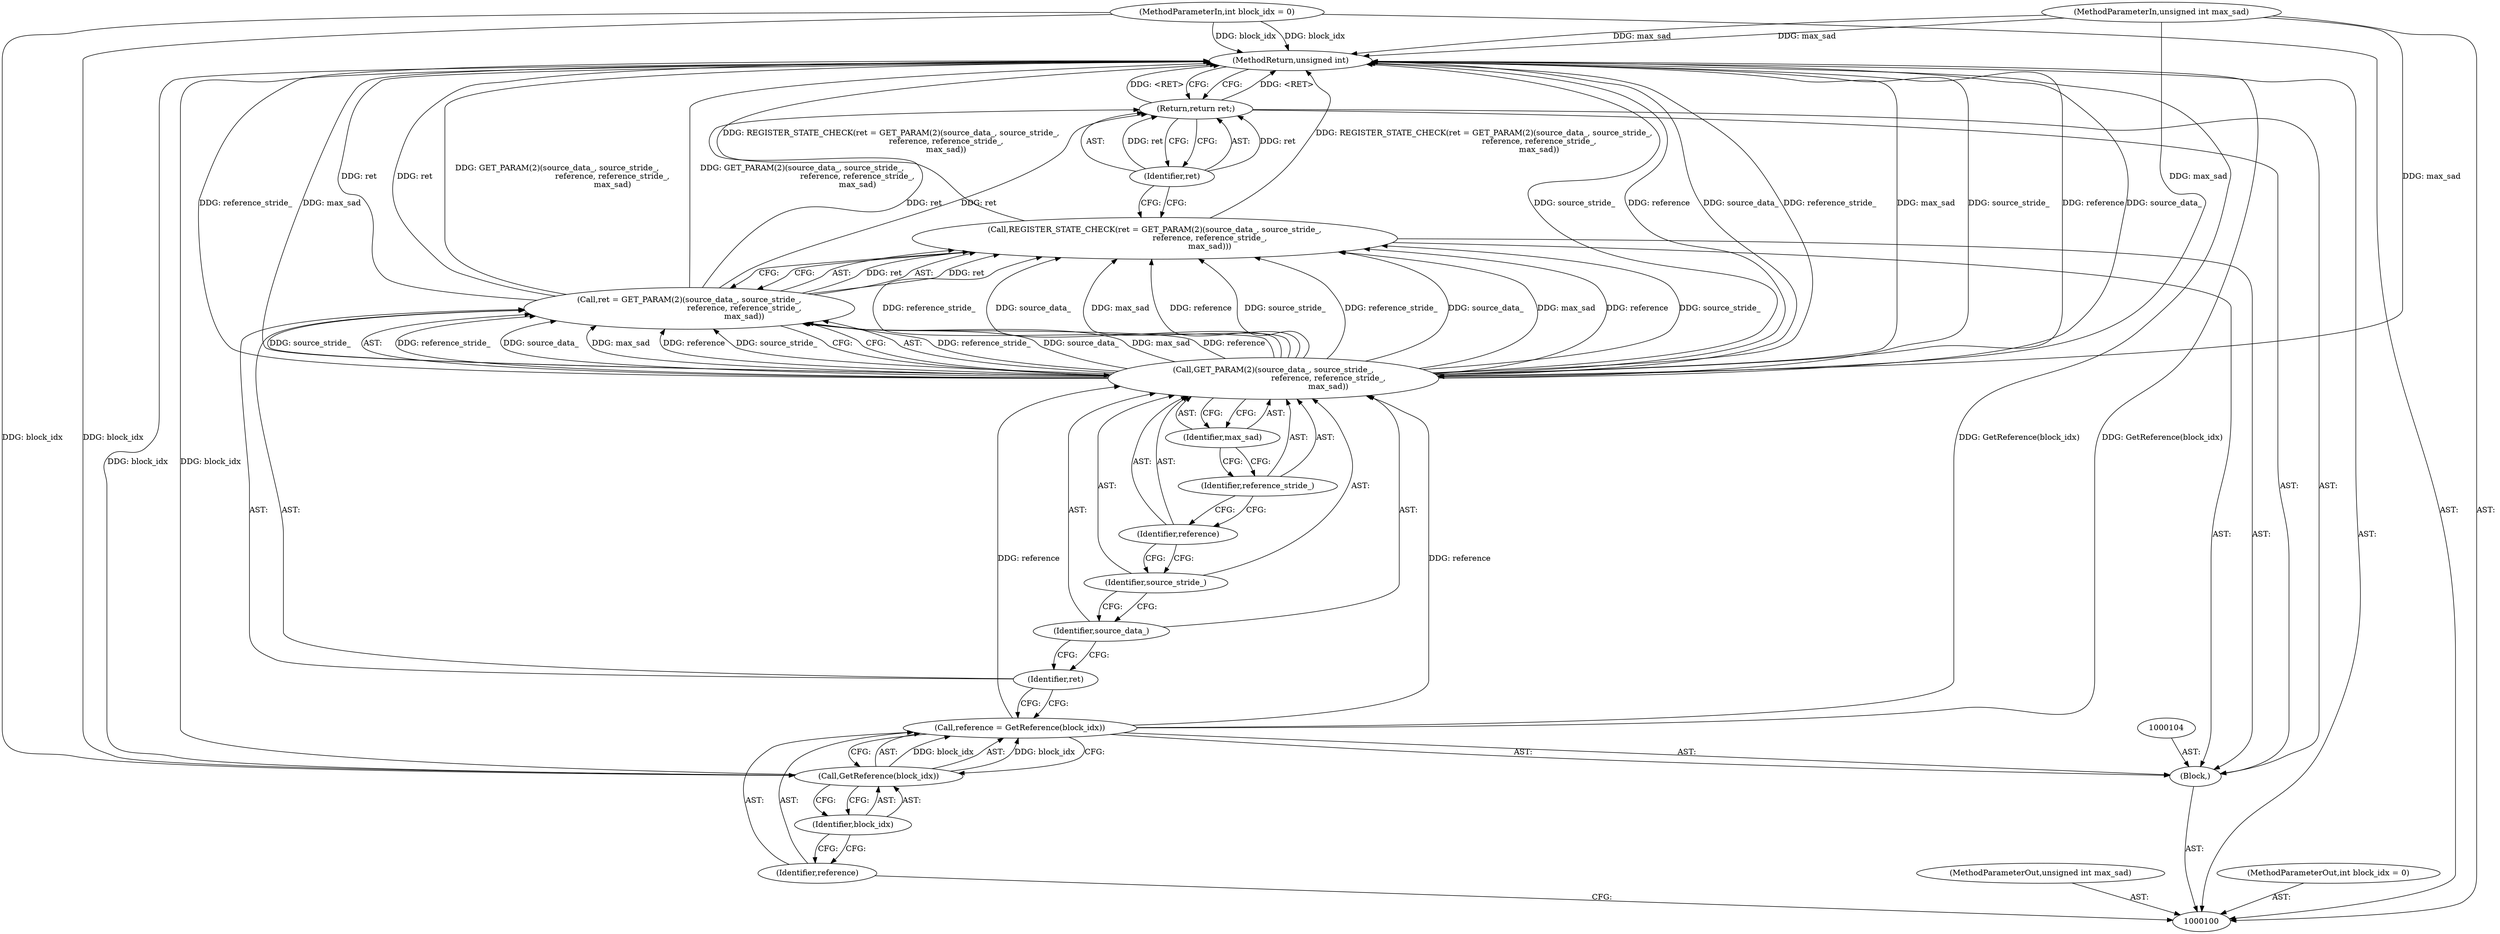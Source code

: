 digraph "1_Android_5a9753fca56f0eeb9f61e342b2fccffc364f9426_100" {
"1000101" [label="(MethodParameterIn,unsigned int max_sad)"];
"1000147" [label="(MethodParameterOut,unsigned int max_sad)"];
"1000120" [label="(MethodReturn,unsigned int)"];
"1000102" [label="(MethodParameterIn,int block_idx = 0)"];
"1000148" [label="(MethodParameterOut,int block_idx = 0)"];
"1000103" [label="(Block,)"];
"1000105" [label="(Call,reference = GetReference(block_idx))"];
"1000106" [label="(Identifier,reference)"];
"1000107" [label="(Call,GetReference(block_idx))"];
"1000108" [label="(Identifier,block_idx)"];
"1000110" [label="(Call,ret = GET_PARAM(2)(source_data_, source_stride_,\n                                            reference, reference_stride_,\n                                            max_sad))"];
"1000111" [label="(Identifier,ret)"];
"1000112" [label="(Call,GET_PARAM(2)(source_data_, source_stride_,\n                                            reference, reference_stride_,\n                                            max_sad))"];
"1000109" [label="(Call,REGISTER_STATE_CHECK(ret = GET_PARAM(2)(source_data_, source_stride_,\n                                            reference, reference_stride_,\n                                            max_sad)))"];
"1000113" [label="(Identifier,source_data_)"];
"1000114" [label="(Identifier,source_stride_)"];
"1000115" [label="(Identifier,reference)"];
"1000116" [label="(Identifier,reference_stride_)"];
"1000117" [label="(Identifier,max_sad)"];
"1000119" [label="(Identifier,ret)"];
"1000118" [label="(Return,return ret;)"];
"1000101" -> "1000100"  [label="AST: "];
"1000101" -> "1000120"  [label="DDG: max_sad"];
"1000101" -> "1000112"  [label="DDG: max_sad"];
"1000147" -> "1000100"  [label="AST: "];
"1000120" -> "1000100"  [label="AST: "];
"1000120" -> "1000118"  [label="CFG: "];
"1000112" -> "1000120"  [label="DDG: max_sad"];
"1000112" -> "1000120"  [label="DDG: source_stride_"];
"1000112" -> "1000120"  [label="DDG: reference"];
"1000112" -> "1000120"  [label="DDG: source_data_"];
"1000112" -> "1000120"  [label="DDG: reference_stride_"];
"1000107" -> "1000120"  [label="DDG: block_idx"];
"1000105" -> "1000120"  [label="DDG: GetReference(block_idx)"];
"1000109" -> "1000120"  [label="DDG: REGISTER_STATE_CHECK(ret = GET_PARAM(2)(source_data_, source_stride_,\n                                            reference, reference_stride_,\n                                            max_sad))"];
"1000102" -> "1000120"  [label="DDG: block_idx"];
"1000110" -> "1000120"  [label="DDG: GET_PARAM(2)(source_data_, source_stride_,\n                                            reference, reference_stride_,\n                                            max_sad)"];
"1000110" -> "1000120"  [label="DDG: ret"];
"1000101" -> "1000120"  [label="DDG: max_sad"];
"1000118" -> "1000120"  [label="DDG: <RET>"];
"1000102" -> "1000100"  [label="AST: "];
"1000102" -> "1000120"  [label="DDG: block_idx"];
"1000102" -> "1000107"  [label="DDG: block_idx"];
"1000148" -> "1000100"  [label="AST: "];
"1000103" -> "1000100"  [label="AST: "];
"1000104" -> "1000103"  [label="AST: "];
"1000105" -> "1000103"  [label="AST: "];
"1000109" -> "1000103"  [label="AST: "];
"1000118" -> "1000103"  [label="AST: "];
"1000105" -> "1000103"  [label="AST: "];
"1000105" -> "1000107"  [label="CFG: "];
"1000106" -> "1000105"  [label="AST: "];
"1000107" -> "1000105"  [label="AST: "];
"1000111" -> "1000105"  [label="CFG: "];
"1000105" -> "1000120"  [label="DDG: GetReference(block_idx)"];
"1000107" -> "1000105"  [label="DDG: block_idx"];
"1000105" -> "1000112"  [label="DDG: reference"];
"1000106" -> "1000105"  [label="AST: "];
"1000106" -> "1000100"  [label="CFG: "];
"1000108" -> "1000106"  [label="CFG: "];
"1000107" -> "1000105"  [label="AST: "];
"1000107" -> "1000108"  [label="CFG: "];
"1000108" -> "1000107"  [label="AST: "];
"1000105" -> "1000107"  [label="CFG: "];
"1000107" -> "1000120"  [label="DDG: block_idx"];
"1000107" -> "1000105"  [label="DDG: block_idx"];
"1000102" -> "1000107"  [label="DDG: block_idx"];
"1000108" -> "1000107"  [label="AST: "];
"1000108" -> "1000106"  [label="CFG: "];
"1000107" -> "1000108"  [label="CFG: "];
"1000110" -> "1000109"  [label="AST: "];
"1000110" -> "1000112"  [label="CFG: "];
"1000111" -> "1000110"  [label="AST: "];
"1000112" -> "1000110"  [label="AST: "];
"1000109" -> "1000110"  [label="CFG: "];
"1000110" -> "1000120"  [label="DDG: GET_PARAM(2)(source_data_, source_stride_,\n                                            reference, reference_stride_,\n                                            max_sad)"];
"1000110" -> "1000120"  [label="DDG: ret"];
"1000110" -> "1000109"  [label="DDG: ret"];
"1000112" -> "1000110"  [label="DDG: reference_stride_"];
"1000112" -> "1000110"  [label="DDG: source_data_"];
"1000112" -> "1000110"  [label="DDG: max_sad"];
"1000112" -> "1000110"  [label="DDG: reference"];
"1000112" -> "1000110"  [label="DDG: source_stride_"];
"1000110" -> "1000118"  [label="DDG: ret"];
"1000111" -> "1000110"  [label="AST: "];
"1000111" -> "1000105"  [label="CFG: "];
"1000113" -> "1000111"  [label="CFG: "];
"1000112" -> "1000110"  [label="AST: "];
"1000112" -> "1000117"  [label="CFG: "];
"1000113" -> "1000112"  [label="AST: "];
"1000114" -> "1000112"  [label="AST: "];
"1000115" -> "1000112"  [label="AST: "];
"1000116" -> "1000112"  [label="AST: "];
"1000117" -> "1000112"  [label="AST: "];
"1000110" -> "1000112"  [label="CFG: "];
"1000112" -> "1000120"  [label="DDG: max_sad"];
"1000112" -> "1000120"  [label="DDG: source_stride_"];
"1000112" -> "1000120"  [label="DDG: reference"];
"1000112" -> "1000120"  [label="DDG: source_data_"];
"1000112" -> "1000120"  [label="DDG: reference_stride_"];
"1000112" -> "1000109"  [label="DDG: reference_stride_"];
"1000112" -> "1000109"  [label="DDG: source_data_"];
"1000112" -> "1000109"  [label="DDG: max_sad"];
"1000112" -> "1000109"  [label="DDG: reference"];
"1000112" -> "1000109"  [label="DDG: source_stride_"];
"1000112" -> "1000110"  [label="DDG: reference_stride_"];
"1000112" -> "1000110"  [label="DDG: source_data_"];
"1000112" -> "1000110"  [label="DDG: max_sad"];
"1000112" -> "1000110"  [label="DDG: reference"];
"1000112" -> "1000110"  [label="DDG: source_stride_"];
"1000105" -> "1000112"  [label="DDG: reference"];
"1000101" -> "1000112"  [label="DDG: max_sad"];
"1000109" -> "1000103"  [label="AST: "];
"1000109" -> "1000110"  [label="CFG: "];
"1000110" -> "1000109"  [label="AST: "];
"1000119" -> "1000109"  [label="CFG: "];
"1000109" -> "1000120"  [label="DDG: REGISTER_STATE_CHECK(ret = GET_PARAM(2)(source_data_, source_stride_,\n                                            reference, reference_stride_,\n                                            max_sad))"];
"1000110" -> "1000109"  [label="DDG: ret"];
"1000112" -> "1000109"  [label="DDG: reference_stride_"];
"1000112" -> "1000109"  [label="DDG: source_data_"];
"1000112" -> "1000109"  [label="DDG: max_sad"];
"1000112" -> "1000109"  [label="DDG: reference"];
"1000112" -> "1000109"  [label="DDG: source_stride_"];
"1000113" -> "1000112"  [label="AST: "];
"1000113" -> "1000111"  [label="CFG: "];
"1000114" -> "1000113"  [label="CFG: "];
"1000114" -> "1000112"  [label="AST: "];
"1000114" -> "1000113"  [label="CFG: "];
"1000115" -> "1000114"  [label="CFG: "];
"1000115" -> "1000112"  [label="AST: "];
"1000115" -> "1000114"  [label="CFG: "];
"1000116" -> "1000115"  [label="CFG: "];
"1000116" -> "1000112"  [label="AST: "];
"1000116" -> "1000115"  [label="CFG: "];
"1000117" -> "1000116"  [label="CFG: "];
"1000117" -> "1000112"  [label="AST: "];
"1000117" -> "1000116"  [label="CFG: "];
"1000112" -> "1000117"  [label="CFG: "];
"1000119" -> "1000118"  [label="AST: "];
"1000119" -> "1000109"  [label="CFG: "];
"1000118" -> "1000119"  [label="CFG: "];
"1000119" -> "1000118"  [label="DDG: ret"];
"1000118" -> "1000103"  [label="AST: "];
"1000118" -> "1000119"  [label="CFG: "];
"1000119" -> "1000118"  [label="AST: "];
"1000120" -> "1000118"  [label="CFG: "];
"1000118" -> "1000120"  [label="DDG: <RET>"];
"1000119" -> "1000118"  [label="DDG: ret"];
"1000110" -> "1000118"  [label="DDG: ret"];
}
